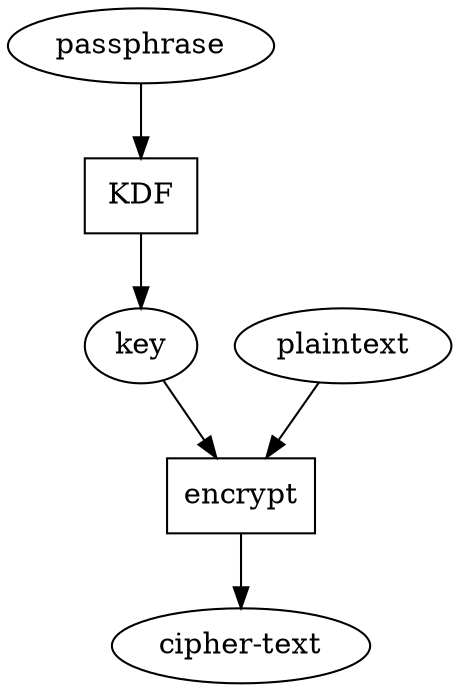 digraph diagram1 {
    pp[label="passphrase"]
    plain[label="plaintext"]
    cipher[label="cipher-text"]
    kdf[label="KDF",shape="box"]
    encrypt[label="encrypt",shape="box"]
    key[label="key"]

    pp->kdf
    kdf->key
    plain->encrypt
    key->encrypt
    encrypt->cipher
}